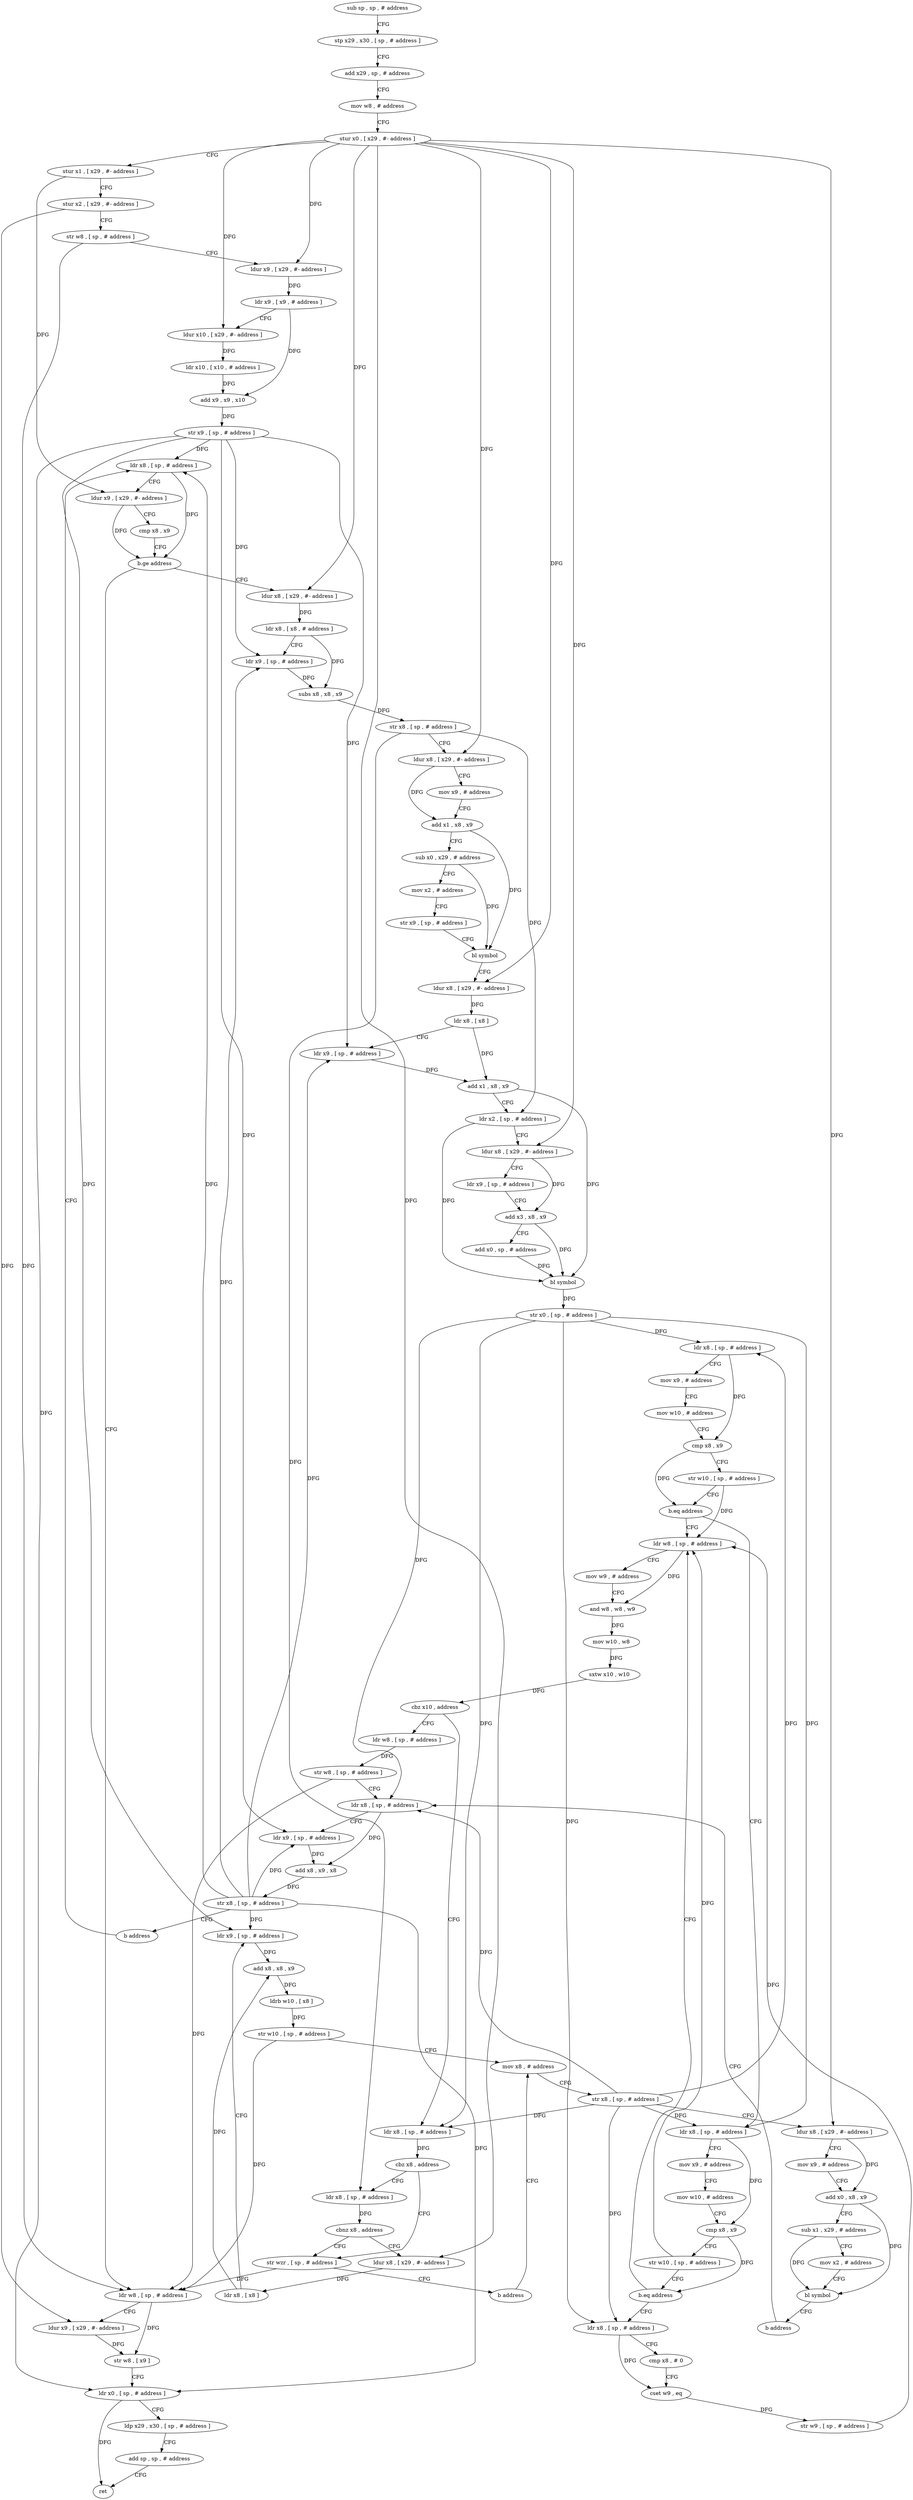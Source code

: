digraph "func" {
"4293800" [label = "sub sp , sp , # address" ]
"4293804" [label = "stp x29 , x30 , [ sp , # address ]" ]
"4293808" [label = "add x29 , sp , # address" ]
"4293812" [label = "mov w8 , # address" ]
"4293816" [label = "stur x0 , [ x29 , #- address ]" ]
"4293820" [label = "stur x1 , [ x29 , #- address ]" ]
"4293824" [label = "stur x2 , [ x29 , #- address ]" ]
"4293828" [label = "str w8 , [ sp , # address ]" ]
"4293832" [label = "ldur x9 , [ x29 , #- address ]" ]
"4293836" [label = "ldr x9 , [ x9 , # address ]" ]
"4293840" [label = "ldur x10 , [ x29 , #- address ]" ]
"4293844" [label = "ldr x10 , [ x10 , # address ]" ]
"4293848" [label = "add x9 , x9 , x10" ]
"4293852" [label = "str x9 , [ sp , # address ]" ]
"4293856" [label = "ldr x8 , [ sp , # address ]" ]
"4294164" [label = "ldr w8 , [ sp , # address ]" ]
"4294168" [label = "ldur x9 , [ x29 , #- address ]" ]
"4294172" [label = "str w8 , [ x9 ]" ]
"4294176" [label = "ldr x0 , [ sp , # address ]" ]
"4294180" [label = "ldp x29 , x30 , [ sp , # address ]" ]
"4294184" [label = "add sp , sp , # address" ]
"4294188" [label = "ret" ]
"4293872" [label = "ldur x8 , [ x29 , #- address ]" ]
"4293876" [label = "ldr x8 , [ x8 , # address ]" ]
"4293880" [label = "ldr x9 , [ sp , # address ]" ]
"4293884" [label = "subs x8 , x8 , x9" ]
"4293888" [label = "str x8 , [ sp , # address ]" ]
"4293892" [label = "ldur x8 , [ x29 , #- address ]" ]
"4293896" [label = "mov x9 , # address" ]
"4293900" [label = "add x1 , x8 , x9" ]
"4293904" [label = "sub x0 , x29 , # address" ]
"4293908" [label = "mov x2 , # address" ]
"4293912" [label = "str x9 , [ sp , # address ]" ]
"4293916" [label = "bl symbol" ]
"4293920" [label = "ldur x8 , [ x29 , #- address ]" ]
"4293924" [label = "ldr x8 , [ x8 ]" ]
"4293928" [label = "ldr x9 , [ sp , # address ]" ]
"4293932" [label = "add x1 , x8 , x9" ]
"4293936" [label = "ldr x2 , [ sp , # address ]" ]
"4293940" [label = "ldur x8 , [ x29 , #- address ]" ]
"4293944" [label = "ldr x9 , [ sp , # address ]" ]
"4293948" [label = "add x3 , x8 , x9" ]
"4293952" [label = "add x0 , sp , # address" ]
"4293956" [label = "bl symbol" ]
"4293960" [label = "str x0 , [ sp , # address ]" ]
"4293964" [label = "ldr x8 , [ sp , # address ]" ]
"4293968" [label = "mov x9 , # address" ]
"4293972" [label = "mov w10 , # address" ]
"4293976" [label = "cmp x8 , x9" ]
"4293980" [label = "str w10 , [ sp , # address ]" ]
"4293984" [label = "b.eq address" ]
"4294028" [label = "ldr w8 , [ sp , # address ]" ]
"4293988" [label = "ldr x8 , [ sp , # address ]" ]
"4294032" [label = "mov w9 , # address" ]
"4294036" [label = "and w8 , w8 , w9" ]
"4294040" [label = "mov w10 , w8" ]
"4294044" [label = "sxtw x10 , w10" ]
"4294048" [label = "cbz x10 , address" ]
"4294136" [label = "ldr w8 , [ sp , # address ]" ]
"4294052" [label = "ldr x8 , [ sp , # address ]" ]
"4293992" [label = "mov x9 , # address" ]
"4293996" [label = "mov w10 , # address" ]
"4294000" [label = "cmp x8 , x9" ]
"4294004" [label = "str w10 , [ sp , # address ]" ]
"4294008" [label = "b.eq address" ]
"4294012" [label = "ldr x8 , [ sp , # address ]" ]
"4294140" [label = "str w8 , [ sp , # address ]" ]
"4294144" [label = "ldr x8 , [ sp , # address ]" ]
"4294056" [label = "cbz x8 , address" ]
"4294068" [label = "str wzr , [ sp , # address ]" ]
"4294060" [label = "ldr x8 , [ sp , # address ]" ]
"4294016" [label = "cmp x8 , # 0" ]
"4294020" [label = "cset w9 , eq" ]
"4294024" [label = "str w9 , [ sp , # address ]" ]
"4293860" [label = "ldur x9 , [ x29 , #- address ]" ]
"4293864" [label = "cmp x8 , x9" ]
"4293868" [label = "b.ge address" ]
"4294072" [label = "b address" ]
"4294100" [label = "mov x8 , # address" ]
"4294064" [label = "cbnz x8 , address" ]
"4294076" [label = "ldur x8 , [ x29 , #- address ]" ]
"4294104" [label = "str x8 , [ sp , # address ]" ]
"4294108" [label = "ldur x8 , [ x29 , #- address ]" ]
"4294112" [label = "mov x9 , # address" ]
"4294116" [label = "add x0 , x8 , x9" ]
"4294120" [label = "sub x1 , x29 , # address" ]
"4294124" [label = "mov x2 , # address" ]
"4294128" [label = "bl symbol" ]
"4294132" [label = "b address" ]
"4294080" [label = "ldr x8 , [ x8 ]" ]
"4294084" [label = "ldr x9 , [ sp , # address ]" ]
"4294088" [label = "add x8 , x8 , x9" ]
"4294092" [label = "ldrb w10 , [ x8 ]" ]
"4294096" [label = "str w10 , [ sp , # address ]" ]
"4294148" [label = "ldr x9 , [ sp , # address ]" ]
"4294152" [label = "add x8 , x9 , x8" ]
"4294156" [label = "str x8 , [ sp , # address ]" ]
"4294160" [label = "b address" ]
"4293800" -> "4293804" [ label = "CFG" ]
"4293804" -> "4293808" [ label = "CFG" ]
"4293808" -> "4293812" [ label = "CFG" ]
"4293812" -> "4293816" [ label = "CFG" ]
"4293816" -> "4293820" [ label = "CFG" ]
"4293816" -> "4293832" [ label = "DFG" ]
"4293816" -> "4293840" [ label = "DFG" ]
"4293816" -> "4293872" [ label = "DFG" ]
"4293816" -> "4293892" [ label = "DFG" ]
"4293816" -> "4293920" [ label = "DFG" ]
"4293816" -> "4293940" [ label = "DFG" ]
"4293816" -> "4294108" [ label = "DFG" ]
"4293816" -> "4294076" [ label = "DFG" ]
"4293820" -> "4293824" [ label = "CFG" ]
"4293820" -> "4293860" [ label = "DFG" ]
"4293824" -> "4293828" [ label = "CFG" ]
"4293824" -> "4294168" [ label = "DFG" ]
"4293828" -> "4293832" [ label = "CFG" ]
"4293828" -> "4294164" [ label = "DFG" ]
"4293832" -> "4293836" [ label = "DFG" ]
"4293836" -> "4293840" [ label = "CFG" ]
"4293836" -> "4293848" [ label = "DFG" ]
"4293840" -> "4293844" [ label = "DFG" ]
"4293844" -> "4293848" [ label = "DFG" ]
"4293848" -> "4293852" [ label = "DFG" ]
"4293852" -> "4293856" [ label = "DFG" ]
"4293852" -> "4294176" [ label = "DFG" ]
"4293852" -> "4293880" [ label = "DFG" ]
"4293852" -> "4293928" [ label = "DFG" ]
"4293852" -> "4294148" [ label = "DFG" ]
"4293852" -> "4294084" [ label = "DFG" ]
"4293856" -> "4293860" [ label = "CFG" ]
"4293856" -> "4293868" [ label = "DFG" ]
"4294164" -> "4294168" [ label = "CFG" ]
"4294164" -> "4294172" [ label = "DFG" ]
"4294168" -> "4294172" [ label = "DFG" ]
"4294172" -> "4294176" [ label = "CFG" ]
"4294176" -> "4294180" [ label = "CFG" ]
"4294176" -> "4294188" [ label = "DFG" ]
"4294180" -> "4294184" [ label = "CFG" ]
"4294184" -> "4294188" [ label = "CFG" ]
"4293872" -> "4293876" [ label = "DFG" ]
"4293876" -> "4293880" [ label = "CFG" ]
"4293876" -> "4293884" [ label = "DFG" ]
"4293880" -> "4293884" [ label = "DFG" ]
"4293884" -> "4293888" [ label = "DFG" ]
"4293888" -> "4293892" [ label = "CFG" ]
"4293888" -> "4293936" [ label = "DFG" ]
"4293888" -> "4294060" [ label = "DFG" ]
"4293892" -> "4293896" [ label = "CFG" ]
"4293892" -> "4293900" [ label = "DFG" ]
"4293896" -> "4293900" [ label = "CFG" ]
"4293900" -> "4293904" [ label = "CFG" ]
"4293900" -> "4293916" [ label = "DFG" ]
"4293904" -> "4293908" [ label = "CFG" ]
"4293904" -> "4293916" [ label = "DFG" ]
"4293908" -> "4293912" [ label = "CFG" ]
"4293912" -> "4293916" [ label = "CFG" ]
"4293916" -> "4293920" [ label = "CFG" ]
"4293920" -> "4293924" [ label = "DFG" ]
"4293924" -> "4293928" [ label = "CFG" ]
"4293924" -> "4293932" [ label = "DFG" ]
"4293928" -> "4293932" [ label = "DFG" ]
"4293932" -> "4293936" [ label = "CFG" ]
"4293932" -> "4293956" [ label = "DFG" ]
"4293936" -> "4293940" [ label = "CFG" ]
"4293936" -> "4293956" [ label = "DFG" ]
"4293940" -> "4293944" [ label = "CFG" ]
"4293940" -> "4293948" [ label = "DFG" ]
"4293944" -> "4293948" [ label = "CFG" ]
"4293948" -> "4293952" [ label = "CFG" ]
"4293948" -> "4293956" [ label = "DFG" ]
"4293952" -> "4293956" [ label = "DFG" ]
"4293956" -> "4293960" [ label = "DFG" ]
"4293960" -> "4293964" [ label = "DFG" ]
"4293960" -> "4293988" [ label = "DFG" ]
"4293960" -> "4294052" [ label = "DFG" ]
"4293960" -> "4294012" [ label = "DFG" ]
"4293960" -> "4294144" [ label = "DFG" ]
"4293964" -> "4293968" [ label = "CFG" ]
"4293964" -> "4293976" [ label = "DFG" ]
"4293968" -> "4293972" [ label = "CFG" ]
"4293972" -> "4293976" [ label = "CFG" ]
"4293976" -> "4293980" [ label = "CFG" ]
"4293976" -> "4293984" [ label = "DFG" ]
"4293980" -> "4293984" [ label = "CFG" ]
"4293980" -> "4294028" [ label = "DFG" ]
"4293984" -> "4294028" [ label = "CFG" ]
"4293984" -> "4293988" [ label = "CFG" ]
"4294028" -> "4294032" [ label = "CFG" ]
"4294028" -> "4294036" [ label = "DFG" ]
"4293988" -> "4293992" [ label = "CFG" ]
"4293988" -> "4294000" [ label = "DFG" ]
"4294032" -> "4294036" [ label = "CFG" ]
"4294036" -> "4294040" [ label = "DFG" ]
"4294040" -> "4294044" [ label = "DFG" ]
"4294044" -> "4294048" [ label = "DFG" ]
"4294048" -> "4294136" [ label = "CFG" ]
"4294048" -> "4294052" [ label = "CFG" ]
"4294136" -> "4294140" [ label = "DFG" ]
"4294052" -> "4294056" [ label = "DFG" ]
"4293992" -> "4293996" [ label = "CFG" ]
"4293996" -> "4294000" [ label = "CFG" ]
"4294000" -> "4294004" [ label = "CFG" ]
"4294000" -> "4294008" [ label = "DFG" ]
"4294004" -> "4294008" [ label = "CFG" ]
"4294004" -> "4294028" [ label = "DFG" ]
"4294008" -> "4294028" [ label = "CFG" ]
"4294008" -> "4294012" [ label = "CFG" ]
"4294012" -> "4294016" [ label = "CFG" ]
"4294012" -> "4294020" [ label = "DFG" ]
"4294140" -> "4294144" [ label = "CFG" ]
"4294140" -> "4294164" [ label = "DFG" ]
"4294144" -> "4294148" [ label = "CFG" ]
"4294144" -> "4294152" [ label = "DFG" ]
"4294056" -> "4294068" [ label = "CFG" ]
"4294056" -> "4294060" [ label = "CFG" ]
"4294068" -> "4294072" [ label = "CFG" ]
"4294068" -> "4294164" [ label = "DFG" ]
"4294060" -> "4294064" [ label = "DFG" ]
"4294016" -> "4294020" [ label = "CFG" ]
"4294020" -> "4294024" [ label = "DFG" ]
"4294024" -> "4294028" [ label = "DFG" ]
"4293860" -> "4293864" [ label = "CFG" ]
"4293860" -> "4293868" [ label = "DFG" ]
"4293864" -> "4293868" [ label = "CFG" ]
"4293868" -> "4294164" [ label = "CFG" ]
"4293868" -> "4293872" [ label = "CFG" ]
"4294072" -> "4294100" [ label = "CFG" ]
"4294100" -> "4294104" [ label = "CFG" ]
"4294064" -> "4294076" [ label = "CFG" ]
"4294064" -> "4294068" [ label = "CFG" ]
"4294076" -> "4294080" [ label = "DFG" ]
"4294104" -> "4294108" [ label = "CFG" ]
"4294104" -> "4293964" [ label = "DFG" ]
"4294104" -> "4293988" [ label = "DFG" ]
"4294104" -> "4294052" [ label = "DFG" ]
"4294104" -> "4294012" [ label = "DFG" ]
"4294104" -> "4294144" [ label = "DFG" ]
"4294108" -> "4294112" [ label = "CFG" ]
"4294108" -> "4294116" [ label = "DFG" ]
"4294112" -> "4294116" [ label = "CFG" ]
"4294116" -> "4294120" [ label = "CFG" ]
"4294116" -> "4294128" [ label = "DFG" ]
"4294120" -> "4294124" [ label = "CFG" ]
"4294120" -> "4294128" [ label = "DFG" ]
"4294124" -> "4294128" [ label = "CFG" ]
"4294128" -> "4294132" [ label = "CFG" ]
"4294132" -> "4294144" [ label = "CFG" ]
"4294080" -> "4294084" [ label = "CFG" ]
"4294080" -> "4294088" [ label = "DFG" ]
"4294084" -> "4294088" [ label = "DFG" ]
"4294088" -> "4294092" [ label = "DFG" ]
"4294092" -> "4294096" [ label = "DFG" ]
"4294096" -> "4294100" [ label = "CFG" ]
"4294096" -> "4294164" [ label = "DFG" ]
"4294148" -> "4294152" [ label = "DFG" ]
"4294152" -> "4294156" [ label = "DFG" ]
"4294156" -> "4294160" [ label = "CFG" ]
"4294156" -> "4293856" [ label = "DFG" ]
"4294156" -> "4294176" [ label = "DFG" ]
"4294156" -> "4293880" [ label = "DFG" ]
"4294156" -> "4293928" [ label = "DFG" ]
"4294156" -> "4294148" [ label = "DFG" ]
"4294156" -> "4294084" [ label = "DFG" ]
"4294160" -> "4293856" [ label = "CFG" ]
}
